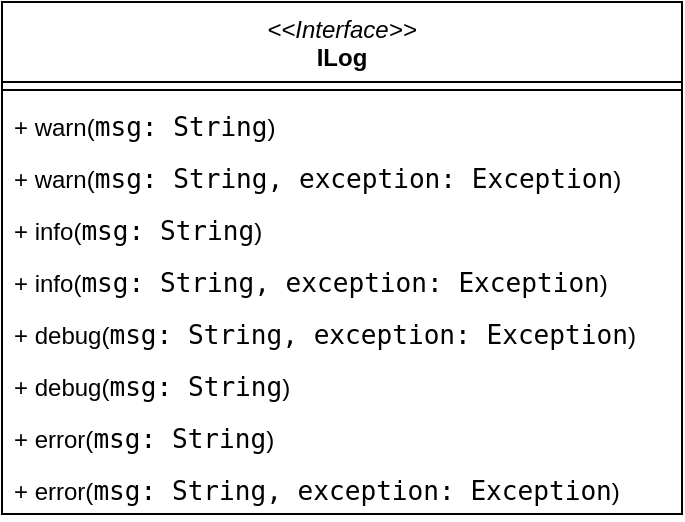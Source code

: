 <mxfile version="21.7.4" type="device">
  <diagram id="9RUfgK_af0SGb78lV68b" name="layer">
    <mxGraphModel dx="1434" dy="879" grid="1" gridSize="10" guides="1" tooltips="1" connect="1" arrows="1" fold="1" page="1" pageScale="1" pageWidth="850" pageHeight="1100" math="0" shadow="0">
      <root>
        <mxCell id="0" />
        <mxCell id="1" parent="0" />
        <mxCell id="jQhm8iROYf4dZMxMd6Jg-1" value="&lt;i style=&quot;border-color: var(--border-color); font-weight: 400;&quot;&gt;&amp;lt;&amp;lt;Interface&amp;gt;&amp;gt;&lt;/i&gt;&lt;br style=&quot;border-color: var(--border-color); font-weight: 400;&quot;&gt;&lt;b style=&quot;border-color: var(--border-color);&quot;&gt;ILog&lt;/b&gt;" style="swimlane;fontStyle=1;align=center;verticalAlign=top;childLayout=stackLayout;horizontal=1;startSize=40;horizontalStack=0;resizeParent=1;resizeParentMax=0;resizeLast=0;collapsible=1;marginBottom=0;whiteSpace=wrap;html=1;" vertex="1" parent="1">
          <mxGeometry x="200" y="290" width="340" height="256" as="geometry" />
        </mxCell>
        <mxCell id="jQhm8iROYf4dZMxMd6Jg-3" value="" style="line;strokeWidth=1;fillColor=none;align=left;verticalAlign=middle;spacingTop=-1;spacingLeft=3;spacingRight=3;rotatable=0;labelPosition=right;points=[];portConstraint=eastwest;strokeColor=inherit;" vertex="1" parent="jQhm8iROYf4dZMxMd6Jg-1">
          <mxGeometry y="40" width="340" height="8" as="geometry" />
        </mxCell>
        <mxCell id="jQhm8iROYf4dZMxMd6Jg-4" value="+&amp;nbsp;warn(&lt;span style=&quot;font-family: &amp;quot;JetBrains Mono&amp;quot;, monospace; font-size: 9.8pt;&quot;&gt;msg: String&lt;/span&gt;)" style="text;strokeColor=none;fillColor=none;align=left;verticalAlign=top;spacingLeft=4;spacingRight=4;overflow=hidden;rotatable=0;points=[[0,0.5],[1,0.5]];portConstraint=eastwest;whiteSpace=wrap;html=1;fontColor=#000000;" vertex="1" parent="jQhm8iROYf4dZMxMd6Jg-1">
          <mxGeometry y="48" width="340" height="26" as="geometry" />
        </mxCell>
        <mxCell id="jQhm8iROYf4dZMxMd6Jg-6" value="+&amp;nbsp;warn(&lt;span style=&quot;font-family: &amp;quot;JetBrains Mono&amp;quot;, monospace; font-size: 9.8pt;&quot;&gt;msg: String, exception: Exception&lt;/span&gt;)" style="text;strokeColor=none;fillColor=none;align=left;verticalAlign=top;spacingLeft=4;spacingRight=4;overflow=hidden;rotatable=0;points=[[0,0.5],[1,0.5]];portConstraint=eastwest;whiteSpace=wrap;html=1;fontColor=#000000;" vertex="1" parent="jQhm8iROYf4dZMxMd6Jg-1">
          <mxGeometry y="74" width="340" height="26" as="geometry" />
        </mxCell>
        <mxCell id="jQhm8iROYf4dZMxMd6Jg-7" value="+&amp;nbsp;info(&lt;span style=&quot;font-family: &amp;quot;JetBrains Mono&amp;quot;, monospace; font-size: 9.8pt;&quot;&gt;msg: String&lt;/span&gt;)" style="text;strokeColor=none;fillColor=none;align=left;verticalAlign=top;spacingLeft=4;spacingRight=4;overflow=hidden;rotatable=0;points=[[0,0.5],[1,0.5]];portConstraint=eastwest;whiteSpace=wrap;html=1;fontColor=#000000;" vertex="1" parent="jQhm8iROYf4dZMxMd6Jg-1">
          <mxGeometry y="100" width="340" height="26" as="geometry" />
        </mxCell>
        <mxCell id="jQhm8iROYf4dZMxMd6Jg-8" value="+&amp;nbsp;info(&lt;span style=&quot;font-family: &amp;quot;JetBrains Mono&amp;quot;, monospace; font-size: 9.8pt;&quot;&gt;msg: String, exception: Exception&lt;/span&gt;)" style="text;strokeColor=none;fillColor=none;align=left;verticalAlign=top;spacingLeft=4;spacingRight=4;overflow=hidden;rotatable=0;points=[[0,0.5],[1,0.5]];portConstraint=eastwest;whiteSpace=wrap;html=1;fontColor=#000000;" vertex="1" parent="jQhm8iROYf4dZMxMd6Jg-1">
          <mxGeometry y="126" width="340" height="26" as="geometry" />
        </mxCell>
        <mxCell id="jQhm8iROYf4dZMxMd6Jg-10" value="+&amp;nbsp;debug(&lt;span style=&quot;font-family: &amp;quot;JetBrains Mono&amp;quot;, monospace; font-size: 9.8pt;&quot;&gt;msg: String, exception: Exception&lt;/span&gt;)" style="text;strokeColor=none;fillColor=none;align=left;verticalAlign=top;spacingLeft=4;spacingRight=4;overflow=hidden;rotatable=0;points=[[0,0.5],[1,0.5]];portConstraint=eastwest;whiteSpace=wrap;html=1;fontColor=#000000;" vertex="1" parent="jQhm8iROYf4dZMxMd6Jg-1">
          <mxGeometry y="152" width="340" height="26" as="geometry" />
        </mxCell>
        <mxCell id="jQhm8iROYf4dZMxMd6Jg-9" value="+ debug(&lt;span style=&quot;font-family: &amp;quot;JetBrains Mono&amp;quot;, monospace; font-size: 9.8pt;&quot;&gt;msg: String&lt;/span&gt;)" style="text;strokeColor=none;fillColor=none;align=left;verticalAlign=top;spacingLeft=4;spacingRight=4;overflow=hidden;rotatable=0;points=[[0,0.5],[1,0.5]];portConstraint=eastwest;whiteSpace=wrap;html=1;fontColor=#000000;" vertex="1" parent="jQhm8iROYf4dZMxMd6Jg-1">
          <mxGeometry y="178" width="340" height="26" as="geometry" />
        </mxCell>
        <mxCell id="jQhm8iROYf4dZMxMd6Jg-11" value="+&amp;nbsp;error(&lt;span style=&quot;font-family: &amp;quot;JetBrains Mono&amp;quot;, monospace; font-size: 9.8pt;&quot;&gt;msg: String&lt;/span&gt;)" style="text;strokeColor=none;fillColor=none;align=left;verticalAlign=top;spacingLeft=4;spacingRight=4;overflow=hidden;rotatable=0;points=[[0,0.5],[1,0.5]];portConstraint=eastwest;whiteSpace=wrap;html=1;fontColor=#000000;" vertex="1" parent="jQhm8iROYf4dZMxMd6Jg-1">
          <mxGeometry y="204" width="340" height="26" as="geometry" />
        </mxCell>
        <mxCell id="jQhm8iROYf4dZMxMd6Jg-12" value="+ error(&lt;span style=&quot;font-family: &amp;quot;JetBrains Mono&amp;quot;, monospace; font-size: 9.8pt;&quot;&gt;msg: String, exception: Exception&lt;/span&gt;)" style="text;strokeColor=none;fillColor=none;align=left;verticalAlign=top;spacingLeft=4;spacingRight=4;overflow=hidden;rotatable=0;points=[[0,0.5],[1,0.5]];portConstraint=eastwest;whiteSpace=wrap;html=1;fontColor=#000000;" vertex="1" parent="jQhm8iROYf4dZMxMd6Jg-1">
          <mxGeometry y="230" width="340" height="26" as="geometry" />
        </mxCell>
      </root>
    </mxGraphModel>
  </diagram>
</mxfile>
